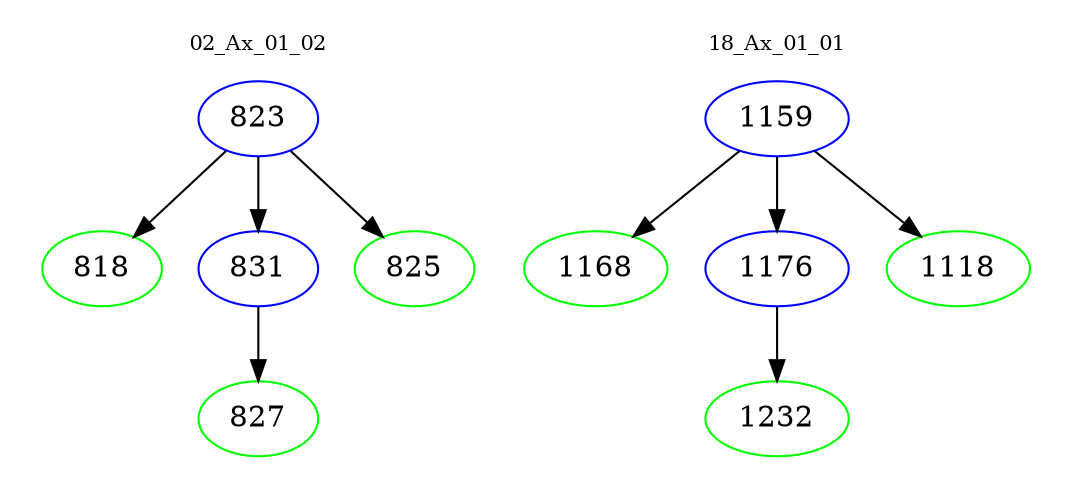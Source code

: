 digraph{
subgraph cluster_0 {
color = white
label = "02_Ax_01_02";
fontsize=10;
T0_823 [label="823", color="blue"]
T0_823 -> T0_818 [color="black"]
T0_818 [label="818", color="green"]
T0_823 -> T0_831 [color="black"]
T0_831 [label="831", color="blue"]
T0_831 -> T0_827 [color="black"]
T0_827 [label="827", color="green"]
T0_823 -> T0_825 [color="black"]
T0_825 [label="825", color="green"]
}
subgraph cluster_1 {
color = white
label = "18_Ax_01_01";
fontsize=10;
T1_1159 [label="1159", color="blue"]
T1_1159 -> T1_1168 [color="black"]
T1_1168 [label="1168", color="green"]
T1_1159 -> T1_1176 [color="black"]
T1_1176 [label="1176", color="blue"]
T1_1176 -> T1_1232 [color="black"]
T1_1232 [label="1232", color="green"]
T1_1159 -> T1_1118 [color="black"]
T1_1118 [label="1118", color="green"]
}
}
